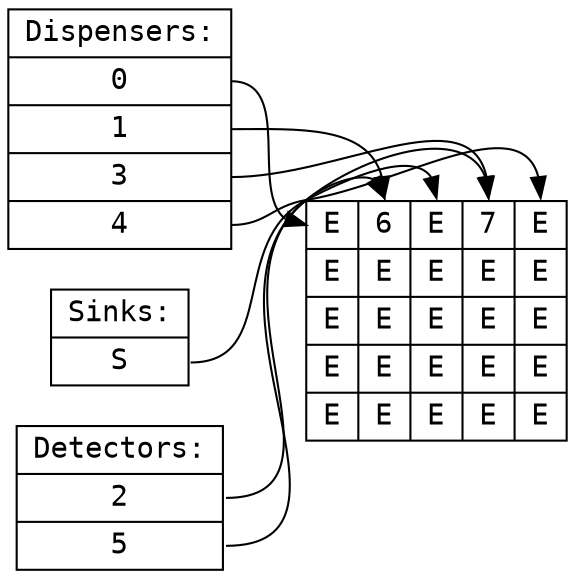 digraph step {rankdir=LR;node [shape=record,fontname="Inconsolata"];
dispenser [label="Dispensers:|<d19>0|<d1>1|<d3>3|<d4>4"];
sink [label="Sinks:|<s2>S"];
detector [label="Detectors:|<D01>2|<D03>5"];
board [label="{<f00>E|<f01>6|<f02>E|<f03>7|<f04>E}|{<f10>E|<f11>E|<f12>E|<f13>E|<f14>E}|{<f20>E|<f21>E|<f22>E|<f23>E|<f24>E}|{<f30>E|<f31>E|<f32>E|<f33>E|<f34>E}|{<f40>E|<f41>E|<f42>E|<f43>E|<f44>E}"];
dispenser:d19 -> board:f00
dispenser:d1 -> board:f01
dispenser:d3 -> board:f03
dispenser:d4 -> board:f04
sink:s2 -> board:f02
detector:D01 -> board:f01
detector:D03 -> board:f03
}
